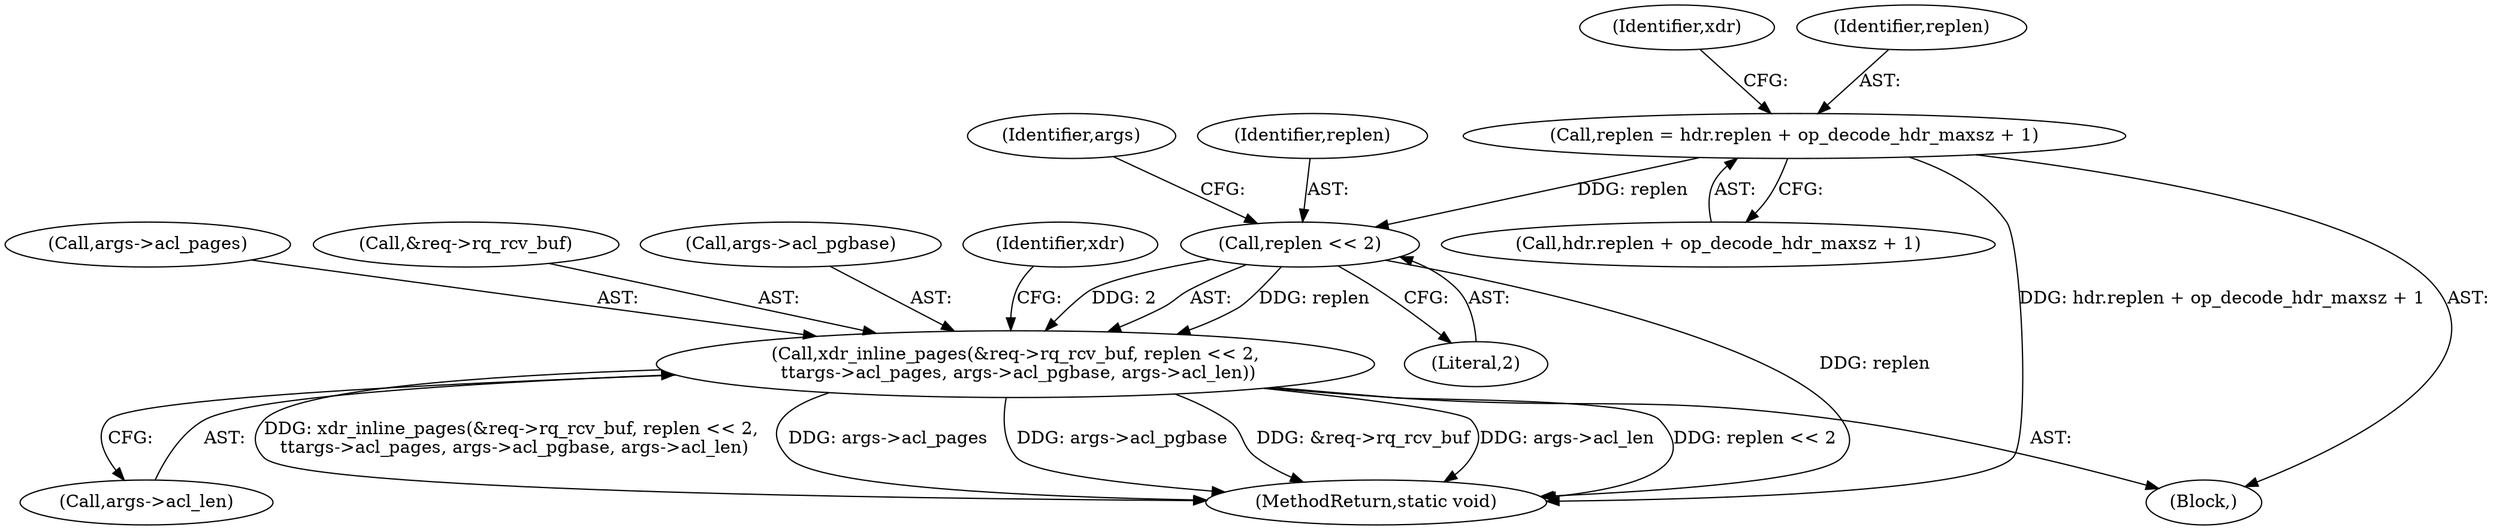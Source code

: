 digraph "0_linux_bf118a342f10dafe44b14451a1392c3254629a1f_4@integer" {
"1000127" [label="(Call,replen = hdr.replen + op_decode_hdr_maxsz + 1)"];
"1000147" [label="(Call,replen << 2)"];
"1000142" [label="(Call,xdr_inline_pages(&req->rq_rcv_buf, replen << 2,\n \t\targs->acl_pages, args->acl_pgbase, args->acl_len))"];
"1000150" [label="(Call,args->acl_pages)"];
"1000137" [label="(Identifier,xdr)"];
"1000127" [label="(Call,replen = hdr.replen + op_decode_hdr_maxsz + 1)"];
"1000156" [label="(Call,args->acl_len)"];
"1000143" [label="(Call,&req->rq_rcv_buf)"];
"1000149" [label="(Literal,2)"];
"1000169" [label="(MethodReturn,static void)"];
"1000151" [label="(Identifier,args)"];
"1000104" [label="(Block,)"];
"1000147" [label="(Call,replen << 2)"];
"1000142" [label="(Call,xdr_inline_pages(&req->rq_rcv_buf, replen << 2,\n \t\targs->acl_pages, args->acl_pgbase, args->acl_len))"];
"1000153" [label="(Call,args->acl_pgbase)"];
"1000160" [label="(Identifier,xdr)"];
"1000148" [label="(Identifier,replen)"];
"1000129" [label="(Call,hdr.replen + op_decode_hdr_maxsz + 1)"];
"1000128" [label="(Identifier,replen)"];
"1000127" -> "1000104"  [label="AST: "];
"1000127" -> "1000129"  [label="CFG: "];
"1000128" -> "1000127"  [label="AST: "];
"1000129" -> "1000127"  [label="AST: "];
"1000137" -> "1000127"  [label="CFG: "];
"1000127" -> "1000169"  [label="DDG: hdr.replen + op_decode_hdr_maxsz + 1"];
"1000127" -> "1000147"  [label="DDG: replen"];
"1000147" -> "1000142"  [label="AST: "];
"1000147" -> "1000149"  [label="CFG: "];
"1000148" -> "1000147"  [label="AST: "];
"1000149" -> "1000147"  [label="AST: "];
"1000151" -> "1000147"  [label="CFG: "];
"1000147" -> "1000169"  [label="DDG: replen"];
"1000147" -> "1000142"  [label="DDG: replen"];
"1000147" -> "1000142"  [label="DDG: 2"];
"1000142" -> "1000104"  [label="AST: "];
"1000142" -> "1000156"  [label="CFG: "];
"1000143" -> "1000142"  [label="AST: "];
"1000150" -> "1000142"  [label="AST: "];
"1000153" -> "1000142"  [label="AST: "];
"1000156" -> "1000142"  [label="AST: "];
"1000160" -> "1000142"  [label="CFG: "];
"1000142" -> "1000169"  [label="DDG: xdr_inline_pages(&req->rq_rcv_buf, replen << 2,\n \t\targs->acl_pages, args->acl_pgbase, args->acl_len)"];
"1000142" -> "1000169"  [label="DDG: args->acl_pages"];
"1000142" -> "1000169"  [label="DDG: args->acl_pgbase"];
"1000142" -> "1000169"  [label="DDG: &req->rq_rcv_buf"];
"1000142" -> "1000169"  [label="DDG: args->acl_len"];
"1000142" -> "1000169"  [label="DDG: replen << 2"];
}
